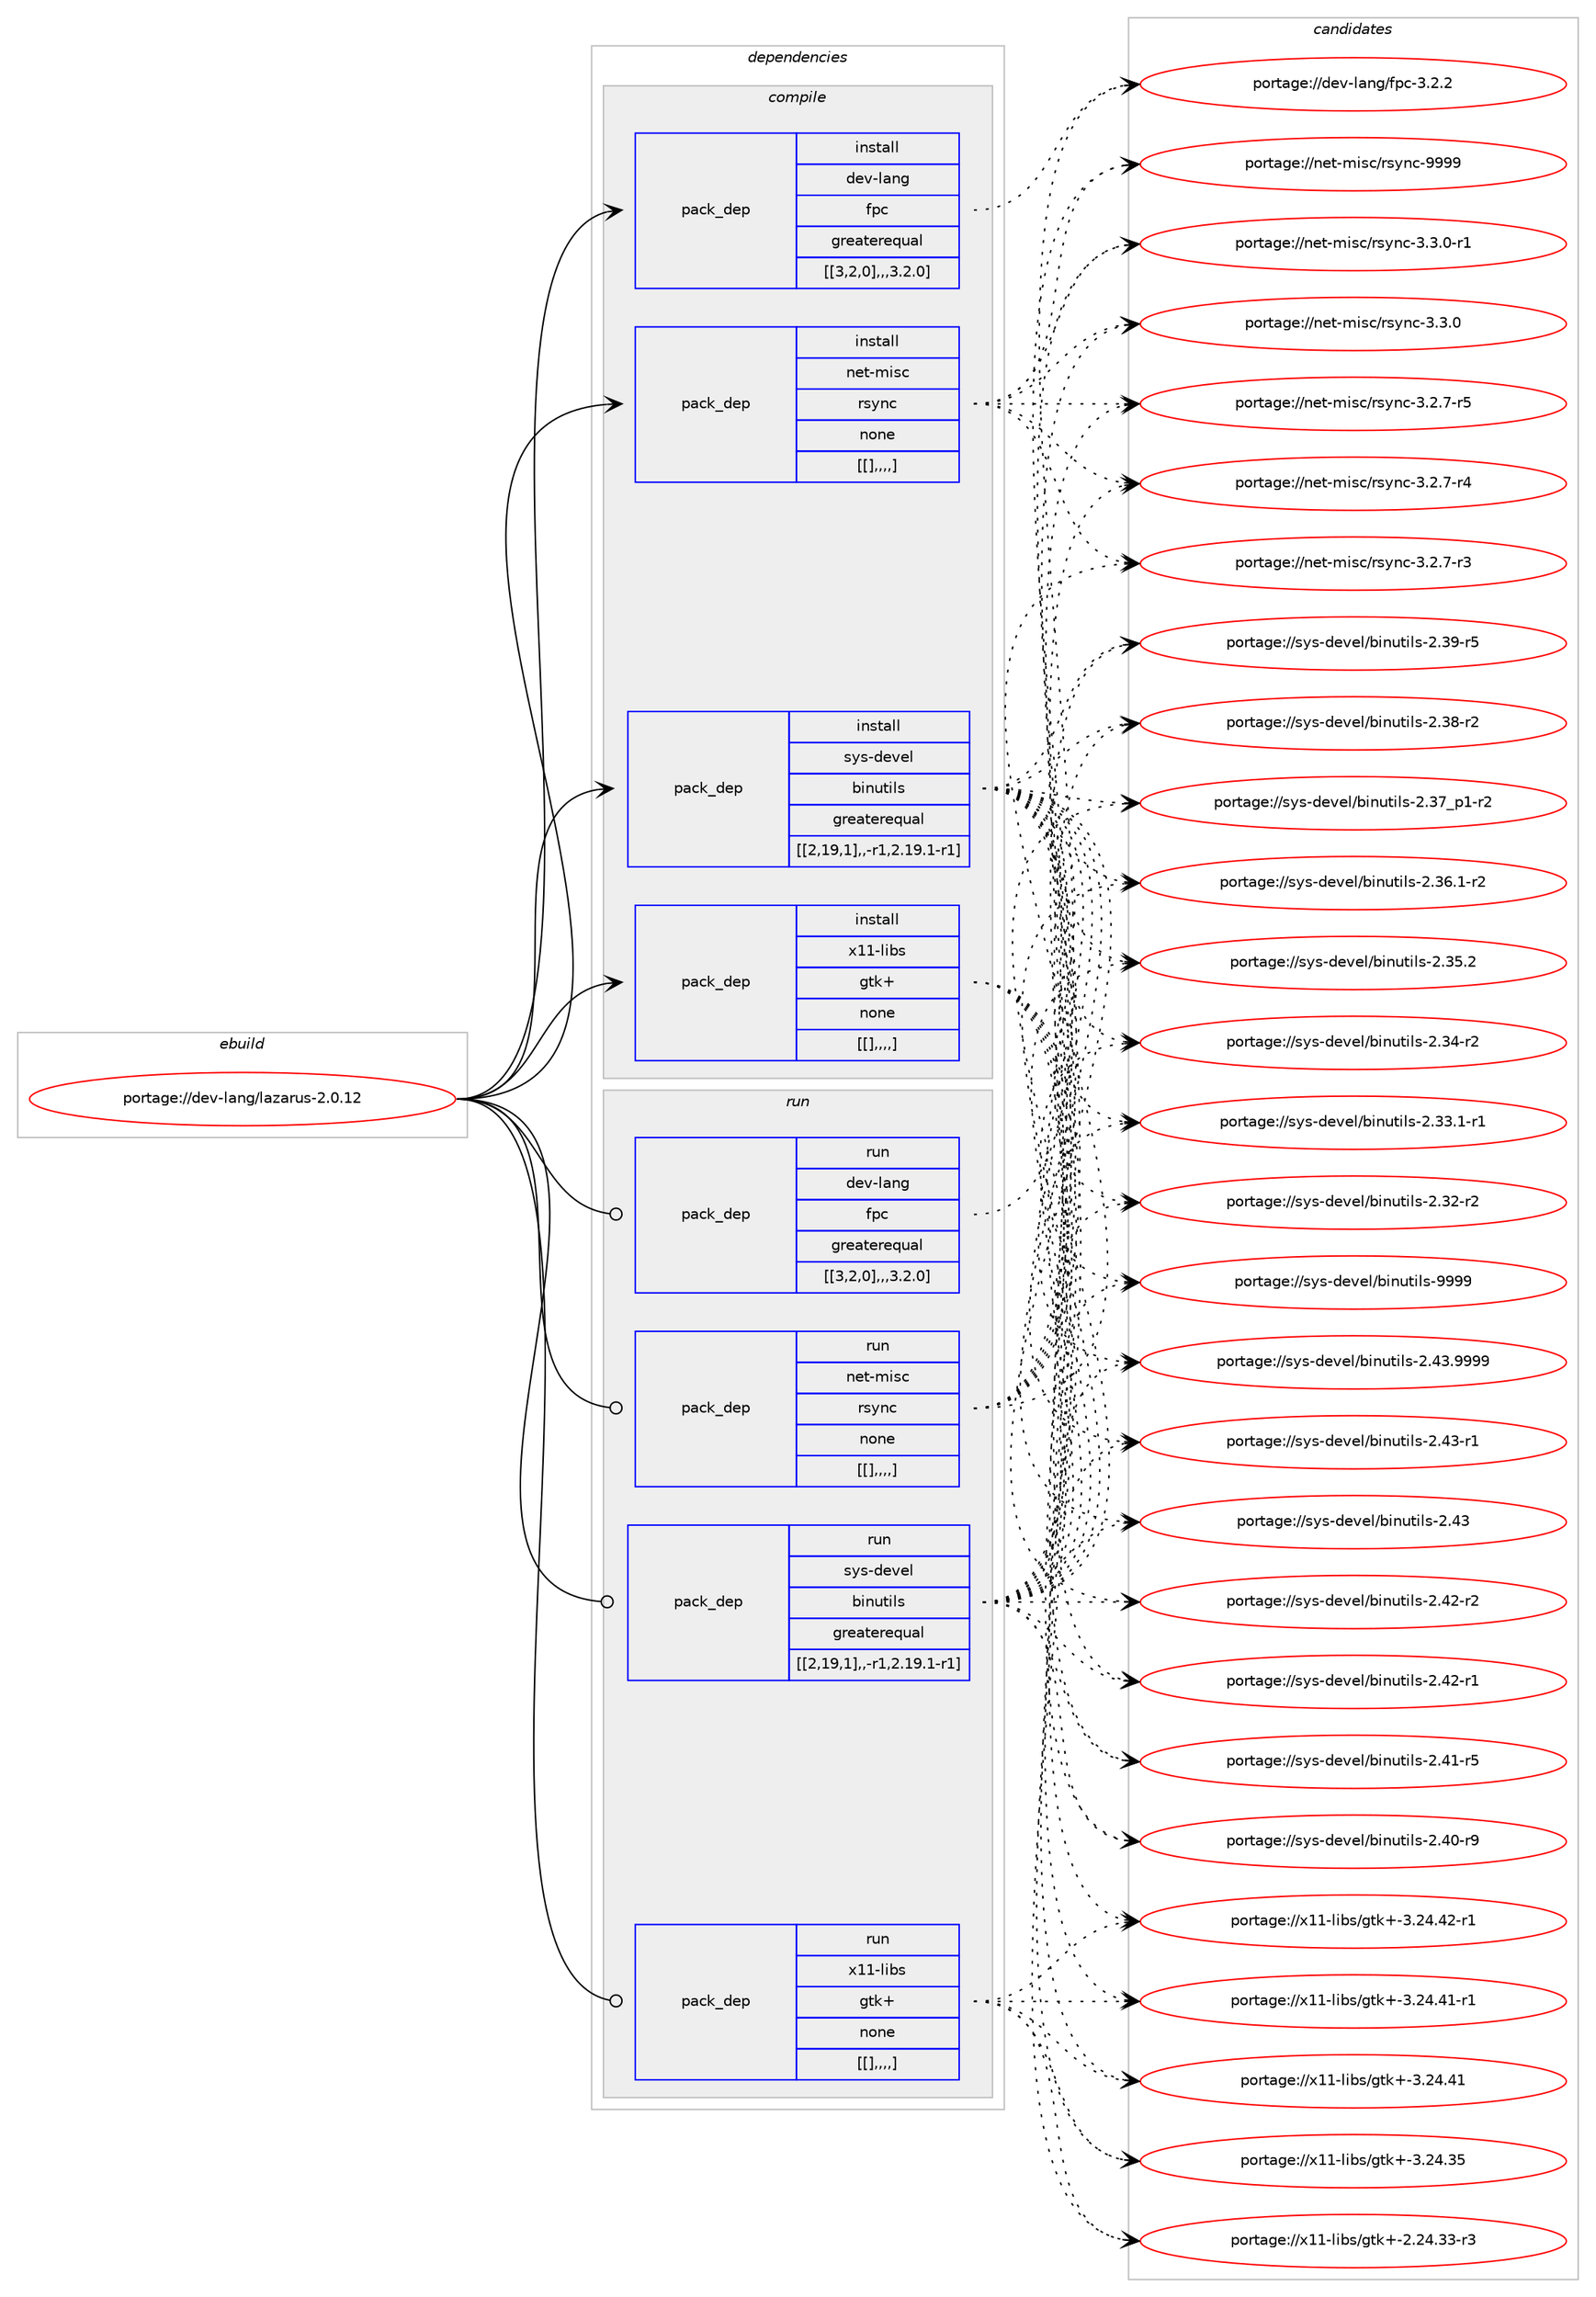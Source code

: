digraph prolog {

# *************
# Graph options
# *************

newrank=true;
concentrate=true;
compound=true;
graph [rankdir=LR,fontname=Helvetica,fontsize=10,ranksep=1.5];#, ranksep=2.5, nodesep=0.2];
edge  [arrowhead=vee];
node  [fontname=Helvetica,fontsize=10];

# **********
# The ebuild
# **********

subgraph cluster_leftcol {
color=gray;
label=<<i>ebuild</i>>;
id [label="portage://dev-lang/lazarus-2.0.12", color=red, width=4, href="../dev-lang/lazarus-2.0.12.svg"];
}

# ****************
# The dependencies
# ****************

subgraph cluster_midcol {
color=gray;
label=<<i>dependencies</i>>;
subgraph cluster_compile {
fillcolor="#eeeeee";
style=filled;
label=<<i>compile</i>>;
subgraph pack75582 {
dependency100086 [label=<<TABLE BORDER="0" CELLBORDER="1" CELLSPACING="0" CELLPADDING="4" WIDTH="220"><TR><TD ROWSPAN="6" CELLPADDING="30">pack_dep</TD></TR><TR><TD WIDTH="110">install</TD></TR><TR><TD>dev-lang</TD></TR><TR><TD>fpc</TD></TR><TR><TD>greaterequal</TD></TR><TR><TD>[[3,2,0],,,3.2.0]</TD></TR></TABLE>>, shape=none, color=blue];
}
id:e -> dependency100086:w [weight=20,style="solid",arrowhead="vee"];
subgraph pack75583 {
dependency100087 [label=<<TABLE BORDER="0" CELLBORDER="1" CELLSPACING="0" CELLPADDING="4" WIDTH="220"><TR><TD ROWSPAN="6" CELLPADDING="30">pack_dep</TD></TR><TR><TD WIDTH="110">install</TD></TR><TR><TD>net-misc</TD></TR><TR><TD>rsync</TD></TR><TR><TD>none</TD></TR><TR><TD>[[],,,,]</TD></TR></TABLE>>, shape=none, color=blue];
}
id:e -> dependency100087:w [weight=20,style="solid",arrowhead="vee"];
subgraph pack75584 {
dependency100088 [label=<<TABLE BORDER="0" CELLBORDER="1" CELLSPACING="0" CELLPADDING="4" WIDTH="220"><TR><TD ROWSPAN="6" CELLPADDING="30">pack_dep</TD></TR><TR><TD WIDTH="110">install</TD></TR><TR><TD>sys-devel</TD></TR><TR><TD>binutils</TD></TR><TR><TD>greaterequal</TD></TR><TR><TD>[[2,19,1],,-r1,2.19.1-r1]</TD></TR></TABLE>>, shape=none, color=blue];
}
id:e -> dependency100088:w [weight=20,style="solid",arrowhead="vee"];
subgraph pack75585 {
dependency100089 [label=<<TABLE BORDER="0" CELLBORDER="1" CELLSPACING="0" CELLPADDING="4" WIDTH="220"><TR><TD ROWSPAN="6" CELLPADDING="30">pack_dep</TD></TR><TR><TD WIDTH="110">install</TD></TR><TR><TD>x11-libs</TD></TR><TR><TD>gtk+</TD></TR><TR><TD>none</TD></TR><TR><TD>[[],,,,]</TD></TR></TABLE>>, shape=none, color=blue];
}
id:e -> dependency100089:w [weight=20,style="solid",arrowhead="vee"];
}
subgraph cluster_compileandrun {
fillcolor="#eeeeee";
style=filled;
label=<<i>compile and run</i>>;
}
subgraph cluster_run {
fillcolor="#eeeeee";
style=filled;
label=<<i>run</i>>;
subgraph pack75586 {
dependency100090 [label=<<TABLE BORDER="0" CELLBORDER="1" CELLSPACING="0" CELLPADDING="4" WIDTH="220"><TR><TD ROWSPAN="6" CELLPADDING="30">pack_dep</TD></TR><TR><TD WIDTH="110">run</TD></TR><TR><TD>dev-lang</TD></TR><TR><TD>fpc</TD></TR><TR><TD>greaterequal</TD></TR><TR><TD>[[3,2,0],,,3.2.0]</TD></TR></TABLE>>, shape=none, color=blue];
}
id:e -> dependency100090:w [weight=20,style="solid",arrowhead="odot"];
subgraph pack75587 {
dependency100091 [label=<<TABLE BORDER="0" CELLBORDER="1" CELLSPACING="0" CELLPADDING="4" WIDTH="220"><TR><TD ROWSPAN="6" CELLPADDING="30">pack_dep</TD></TR><TR><TD WIDTH="110">run</TD></TR><TR><TD>net-misc</TD></TR><TR><TD>rsync</TD></TR><TR><TD>none</TD></TR><TR><TD>[[],,,,]</TD></TR></TABLE>>, shape=none, color=blue];
}
id:e -> dependency100091:w [weight=20,style="solid",arrowhead="odot"];
subgraph pack75588 {
dependency100092 [label=<<TABLE BORDER="0" CELLBORDER="1" CELLSPACING="0" CELLPADDING="4" WIDTH="220"><TR><TD ROWSPAN="6" CELLPADDING="30">pack_dep</TD></TR><TR><TD WIDTH="110">run</TD></TR><TR><TD>sys-devel</TD></TR><TR><TD>binutils</TD></TR><TR><TD>greaterequal</TD></TR><TR><TD>[[2,19,1],,-r1,2.19.1-r1]</TD></TR></TABLE>>, shape=none, color=blue];
}
id:e -> dependency100092:w [weight=20,style="solid",arrowhead="odot"];
subgraph pack75589 {
dependency100093 [label=<<TABLE BORDER="0" CELLBORDER="1" CELLSPACING="0" CELLPADDING="4" WIDTH="220"><TR><TD ROWSPAN="6" CELLPADDING="30">pack_dep</TD></TR><TR><TD WIDTH="110">run</TD></TR><TR><TD>x11-libs</TD></TR><TR><TD>gtk+</TD></TR><TR><TD>none</TD></TR><TR><TD>[[],,,,]</TD></TR></TABLE>>, shape=none, color=blue];
}
id:e -> dependency100093:w [weight=20,style="solid",arrowhead="odot"];
}
}

# **************
# The candidates
# **************

subgraph cluster_choices {
rank=same;
color=gray;
label=<<i>candidates</i>>;

subgraph choice75582 {
color=black;
nodesep=1;
choice10010111845108971101034710211299455146504650 [label="portage://dev-lang/fpc-3.2.2", color=red, width=4,href="../dev-lang/fpc-3.2.2.svg"];
dependency100086:e -> choice10010111845108971101034710211299455146504650:w [style=dotted,weight="100"];
}
subgraph choice75583 {
color=black;
nodesep=1;
choice110101116451091051159947114115121110994557575757 [label="portage://net-misc/rsync-9999", color=red, width=4,href="../net-misc/rsync-9999.svg"];
choice110101116451091051159947114115121110994551465146484511449 [label="portage://net-misc/rsync-3.3.0-r1", color=red, width=4,href="../net-misc/rsync-3.3.0-r1.svg"];
choice11010111645109105115994711411512111099455146514648 [label="portage://net-misc/rsync-3.3.0", color=red, width=4,href="../net-misc/rsync-3.3.0.svg"];
choice110101116451091051159947114115121110994551465046554511453 [label="portage://net-misc/rsync-3.2.7-r5", color=red, width=4,href="../net-misc/rsync-3.2.7-r5.svg"];
choice110101116451091051159947114115121110994551465046554511452 [label="portage://net-misc/rsync-3.2.7-r4", color=red, width=4,href="../net-misc/rsync-3.2.7-r4.svg"];
choice110101116451091051159947114115121110994551465046554511451 [label="portage://net-misc/rsync-3.2.7-r3", color=red, width=4,href="../net-misc/rsync-3.2.7-r3.svg"];
dependency100087:e -> choice110101116451091051159947114115121110994557575757:w [style=dotted,weight="100"];
dependency100087:e -> choice110101116451091051159947114115121110994551465146484511449:w [style=dotted,weight="100"];
dependency100087:e -> choice11010111645109105115994711411512111099455146514648:w [style=dotted,weight="100"];
dependency100087:e -> choice110101116451091051159947114115121110994551465046554511453:w [style=dotted,weight="100"];
dependency100087:e -> choice110101116451091051159947114115121110994551465046554511452:w [style=dotted,weight="100"];
dependency100087:e -> choice110101116451091051159947114115121110994551465046554511451:w [style=dotted,weight="100"];
}
subgraph choice75584 {
color=black;
nodesep=1;
choice1151211154510010111810110847981051101171161051081154557575757 [label="portage://sys-devel/binutils-9999", color=red, width=4,href="../sys-devel/binutils-9999.svg"];
choice11512111545100101118101108479810511011711610510811545504652514657575757 [label="portage://sys-devel/binutils-2.43.9999", color=red, width=4,href="../sys-devel/binutils-2.43.9999.svg"];
choice11512111545100101118101108479810511011711610510811545504652514511449 [label="portage://sys-devel/binutils-2.43-r1", color=red, width=4,href="../sys-devel/binutils-2.43-r1.svg"];
choice1151211154510010111810110847981051101171161051081154550465251 [label="portage://sys-devel/binutils-2.43", color=red, width=4,href="../sys-devel/binutils-2.43.svg"];
choice11512111545100101118101108479810511011711610510811545504652504511450 [label="portage://sys-devel/binutils-2.42-r2", color=red, width=4,href="../sys-devel/binutils-2.42-r2.svg"];
choice11512111545100101118101108479810511011711610510811545504652504511449 [label="portage://sys-devel/binutils-2.42-r1", color=red, width=4,href="../sys-devel/binutils-2.42-r1.svg"];
choice11512111545100101118101108479810511011711610510811545504652494511453 [label="portage://sys-devel/binutils-2.41-r5", color=red, width=4,href="../sys-devel/binutils-2.41-r5.svg"];
choice11512111545100101118101108479810511011711610510811545504652484511457 [label="portage://sys-devel/binutils-2.40-r9", color=red, width=4,href="../sys-devel/binutils-2.40-r9.svg"];
choice11512111545100101118101108479810511011711610510811545504651574511453 [label="portage://sys-devel/binutils-2.39-r5", color=red, width=4,href="../sys-devel/binutils-2.39-r5.svg"];
choice11512111545100101118101108479810511011711610510811545504651564511450 [label="portage://sys-devel/binutils-2.38-r2", color=red, width=4,href="../sys-devel/binutils-2.38-r2.svg"];
choice115121115451001011181011084798105110117116105108115455046515595112494511450 [label="portage://sys-devel/binutils-2.37_p1-r2", color=red, width=4,href="../sys-devel/binutils-2.37_p1-r2.svg"];
choice115121115451001011181011084798105110117116105108115455046515446494511450 [label="portage://sys-devel/binutils-2.36.1-r2", color=red, width=4,href="../sys-devel/binutils-2.36.1-r2.svg"];
choice11512111545100101118101108479810511011711610510811545504651534650 [label="portage://sys-devel/binutils-2.35.2", color=red, width=4,href="../sys-devel/binutils-2.35.2.svg"];
choice11512111545100101118101108479810511011711610510811545504651524511450 [label="portage://sys-devel/binutils-2.34-r2", color=red, width=4,href="../sys-devel/binutils-2.34-r2.svg"];
choice115121115451001011181011084798105110117116105108115455046515146494511449 [label="portage://sys-devel/binutils-2.33.1-r1", color=red, width=4,href="../sys-devel/binutils-2.33.1-r1.svg"];
choice11512111545100101118101108479810511011711610510811545504651504511450 [label="portage://sys-devel/binutils-2.32-r2", color=red, width=4,href="../sys-devel/binutils-2.32-r2.svg"];
dependency100088:e -> choice1151211154510010111810110847981051101171161051081154557575757:w [style=dotted,weight="100"];
dependency100088:e -> choice11512111545100101118101108479810511011711610510811545504652514657575757:w [style=dotted,weight="100"];
dependency100088:e -> choice11512111545100101118101108479810511011711610510811545504652514511449:w [style=dotted,weight="100"];
dependency100088:e -> choice1151211154510010111810110847981051101171161051081154550465251:w [style=dotted,weight="100"];
dependency100088:e -> choice11512111545100101118101108479810511011711610510811545504652504511450:w [style=dotted,weight="100"];
dependency100088:e -> choice11512111545100101118101108479810511011711610510811545504652504511449:w [style=dotted,weight="100"];
dependency100088:e -> choice11512111545100101118101108479810511011711610510811545504652494511453:w [style=dotted,weight="100"];
dependency100088:e -> choice11512111545100101118101108479810511011711610510811545504652484511457:w [style=dotted,weight="100"];
dependency100088:e -> choice11512111545100101118101108479810511011711610510811545504651574511453:w [style=dotted,weight="100"];
dependency100088:e -> choice11512111545100101118101108479810511011711610510811545504651564511450:w [style=dotted,weight="100"];
dependency100088:e -> choice115121115451001011181011084798105110117116105108115455046515595112494511450:w [style=dotted,weight="100"];
dependency100088:e -> choice115121115451001011181011084798105110117116105108115455046515446494511450:w [style=dotted,weight="100"];
dependency100088:e -> choice11512111545100101118101108479810511011711610510811545504651534650:w [style=dotted,weight="100"];
dependency100088:e -> choice11512111545100101118101108479810511011711610510811545504651524511450:w [style=dotted,weight="100"];
dependency100088:e -> choice115121115451001011181011084798105110117116105108115455046515146494511449:w [style=dotted,weight="100"];
dependency100088:e -> choice11512111545100101118101108479810511011711610510811545504651504511450:w [style=dotted,weight="100"];
}
subgraph choice75585 {
color=black;
nodesep=1;
choice12049494510810598115471031161074345514650524652504511449 [label="portage://x11-libs/gtk+-3.24.42-r1", color=red, width=4,href="../x11-libs/gtk+-3.24.42-r1.svg"];
choice12049494510810598115471031161074345514650524652494511449 [label="portage://x11-libs/gtk+-3.24.41-r1", color=red, width=4,href="../x11-libs/gtk+-3.24.41-r1.svg"];
choice1204949451081059811547103116107434551465052465249 [label="portage://x11-libs/gtk+-3.24.41", color=red, width=4,href="../x11-libs/gtk+-3.24.41.svg"];
choice1204949451081059811547103116107434551465052465153 [label="portage://x11-libs/gtk+-3.24.35", color=red, width=4,href="../x11-libs/gtk+-3.24.35.svg"];
choice12049494510810598115471031161074345504650524651514511451 [label="portage://x11-libs/gtk+-2.24.33-r3", color=red, width=4,href="../x11-libs/gtk+-2.24.33-r3.svg"];
dependency100089:e -> choice12049494510810598115471031161074345514650524652504511449:w [style=dotted,weight="100"];
dependency100089:e -> choice12049494510810598115471031161074345514650524652494511449:w [style=dotted,weight="100"];
dependency100089:e -> choice1204949451081059811547103116107434551465052465249:w [style=dotted,weight="100"];
dependency100089:e -> choice1204949451081059811547103116107434551465052465153:w [style=dotted,weight="100"];
dependency100089:e -> choice12049494510810598115471031161074345504650524651514511451:w [style=dotted,weight="100"];
}
subgraph choice75586 {
color=black;
nodesep=1;
choice10010111845108971101034710211299455146504650 [label="portage://dev-lang/fpc-3.2.2", color=red, width=4,href="../dev-lang/fpc-3.2.2.svg"];
dependency100090:e -> choice10010111845108971101034710211299455146504650:w [style=dotted,weight="100"];
}
subgraph choice75587 {
color=black;
nodesep=1;
choice110101116451091051159947114115121110994557575757 [label="portage://net-misc/rsync-9999", color=red, width=4,href="../net-misc/rsync-9999.svg"];
choice110101116451091051159947114115121110994551465146484511449 [label="portage://net-misc/rsync-3.3.0-r1", color=red, width=4,href="../net-misc/rsync-3.3.0-r1.svg"];
choice11010111645109105115994711411512111099455146514648 [label="portage://net-misc/rsync-3.3.0", color=red, width=4,href="../net-misc/rsync-3.3.0.svg"];
choice110101116451091051159947114115121110994551465046554511453 [label="portage://net-misc/rsync-3.2.7-r5", color=red, width=4,href="../net-misc/rsync-3.2.7-r5.svg"];
choice110101116451091051159947114115121110994551465046554511452 [label="portage://net-misc/rsync-3.2.7-r4", color=red, width=4,href="../net-misc/rsync-3.2.7-r4.svg"];
choice110101116451091051159947114115121110994551465046554511451 [label="portage://net-misc/rsync-3.2.7-r3", color=red, width=4,href="../net-misc/rsync-3.2.7-r3.svg"];
dependency100091:e -> choice110101116451091051159947114115121110994557575757:w [style=dotted,weight="100"];
dependency100091:e -> choice110101116451091051159947114115121110994551465146484511449:w [style=dotted,weight="100"];
dependency100091:e -> choice11010111645109105115994711411512111099455146514648:w [style=dotted,weight="100"];
dependency100091:e -> choice110101116451091051159947114115121110994551465046554511453:w [style=dotted,weight="100"];
dependency100091:e -> choice110101116451091051159947114115121110994551465046554511452:w [style=dotted,weight="100"];
dependency100091:e -> choice110101116451091051159947114115121110994551465046554511451:w [style=dotted,weight="100"];
}
subgraph choice75588 {
color=black;
nodesep=1;
choice1151211154510010111810110847981051101171161051081154557575757 [label="portage://sys-devel/binutils-9999", color=red, width=4,href="../sys-devel/binutils-9999.svg"];
choice11512111545100101118101108479810511011711610510811545504652514657575757 [label="portage://sys-devel/binutils-2.43.9999", color=red, width=4,href="../sys-devel/binutils-2.43.9999.svg"];
choice11512111545100101118101108479810511011711610510811545504652514511449 [label="portage://sys-devel/binutils-2.43-r1", color=red, width=4,href="../sys-devel/binutils-2.43-r1.svg"];
choice1151211154510010111810110847981051101171161051081154550465251 [label="portage://sys-devel/binutils-2.43", color=red, width=4,href="../sys-devel/binutils-2.43.svg"];
choice11512111545100101118101108479810511011711610510811545504652504511450 [label="portage://sys-devel/binutils-2.42-r2", color=red, width=4,href="../sys-devel/binutils-2.42-r2.svg"];
choice11512111545100101118101108479810511011711610510811545504652504511449 [label="portage://sys-devel/binutils-2.42-r1", color=red, width=4,href="../sys-devel/binutils-2.42-r1.svg"];
choice11512111545100101118101108479810511011711610510811545504652494511453 [label="portage://sys-devel/binutils-2.41-r5", color=red, width=4,href="../sys-devel/binutils-2.41-r5.svg"];
choice11512111545100101118101108479810511011711610510811545504652484511457 [label="portage://sys-devel/binutils-2.40-r9", color=red, width=4,href="../sys-devel/binutils-2.40-r9.svg"];
choice11512111545100101118101108479810511011711610510811545504651574511453 [label="portage://sys-devel/binutils-2.39-r5", color=red, width=4,href="../sys-devel/binutils-2.39-r5.svg"];
choice11512111545100101118101108479810511011711610510811545504651564511450 [label="portage://sys-devel/binutils-2.38-r2", color=red, width=4,href="../sys-devel/binutils-2.38-r2.svg"];
choice115121115451001011181011084798105110117116105108115455046515595112494511450 [label="portage://sys-devel/binutils-2.37_p1-r2", color=red, width=4,href="../sys-devel/binutils-2.37_p1-r2.svg"];
choice115121115451001011181011084798105110117116105108115455046515446494511450 [label="portage://sys-devel/binutils-2.36.1-r2", color=red, width=4,href="../sys-devel/binutils-2.36.1-r2.svg"];
choice11512111545100101118101108479810511011711610510811545504651534650 [label="portage://sys-devel/binutils-2.35.2", color=red, width=4,href="../sys-devel/binutils-2.35.2.svg"];
choice11512111545100101118101108479810511011711610510811545504651524511450 [label="portage://sys-devel/binutils-2.34-r2", color=red, width=4,href="../sys-devel/binutils-2.34-r2.svg"];
choice115121115451001011181011084798105110117116105108115455046515146494511449 [label="portage://sys-devel/binutils-2.33.1-r1", color=red, width=4,href="../sys-devel/binutils-2.33.1-r1.svg"];
choice11512111545100101118101108479810511011711610510811545504651504511450 [label="portage://sys-devel/binutils-2.32-r2", color=red, width=4,href="../sys-devel/binutils-2.32-r2.svg"];
dependency100092:e -> choice1151211154510010111810110847981051101171161051081154557575757:w [style=dotted,weight="100"];
dependency100092:e -> choice11512111545100101118101108479810511011711610510811545504652514657575757:w [style=dotted,weight="100"];
dependency100092:e -> choice11512111545100101118101108479810511011711610510811545504652514511449:w [style=dotted,weight="100"];
dependency100092:e -> choice1151211154510010111810110847981051101171161051081154550465251:w [style=dotted,weight="100"];
dependency100092:e -> choice11512111545100101118101108479810511011711610510811545504652504511450:w [style=dotted,weight="100"];
dependency100092:e -> choice11512111545100101118101108479810511011711610510811545504652504511449:w [style=dotted,weight="100"];
dependency100092:e -> choice11512111545100101118101108479810511011711610510811545504652494511453:w [style=dotted,weight="100"];
dependency100092:e -> choice11512111545100101118101108479810511011711610510811545504652484511457:w [style=dotted,weight="100"];
dependency100092:e -> choice11512111545100101118101108479810511011711610510811545504651574511453:w [style=dotted,weight="100"];
dependency100092:e -> choice11512111545100101118101108479810511011711610510811545504651564511450:w [style=dotted,weight="100"];
dependency100092:e -> choice115121115451001011181011084798105110117116105108115455046515595112494511450:w [style=dotted,weight="100"];
dependency100092:e -> choice115121115451001011181011084798105110117116105108115455046515446494511450:w [style=dotted,weight="100"];
dependency100092:e -> choice11512111545100101118101108479810511011711610510811545504651534650:w [style=dotted,weight="100"];
dependency100092:e -> choice11512111545100101118101108479810511011711610510811545504651524511450:w [style=dotted,weight="100"];
dependency100092:e -> choice115121115451001011181011084798105110117116105108115455046515146494511449:w [style=dotted,weight="100"];
dependency100092:e -> choice11512111545100101118101108479810511011711610510811545504651504511450:w [style=dotted,weight="100"];
}
subgraph choice75589 {
color=black;
nodesep=1;
choice12049494510810598115471031161074345514650524652504511449 [label="portage://x11-libs/gtk+-3.24.42-r1", color=red, width=4,href="../x11-libs/gtk+-3.24.42-r1.svg"];
choice12049494510810598115471031161074345514650524652494511449 [label="portage://x11-libs/gtk+-3.24.41-r1", color=red, width=4,href="../x11-libs/gtk+-3.24.41-r1.svg"];
choice1204949451081059811547103116107434551465052465249 [label="portage://x11-libs/gtk+-3.24.41", color=red, width=4,href="../x11-libs/gtk+-3.24.41.svg"];
choice1204949451081059811547103116107434551465052465153 [label="portage://x11-libs/gtk+-3.24.35", color=red, width=4,href="../x11-libs/gtk+-3.24.35.svg"];
choice12049494510810598115471031161074345504650524651514511451 [label="portage://x11-libs/gtk+-2.24.33-r3", color=red, width=4,href="../x11-libs/gtk+-2.24.33-r3.svg"];
dependency100093:e -> choice12049494510810598115471031161074345514650524652504511449:w [style=dotted,weight="100"];
dependency100093:e -> choice12049494510810598115471031161074345514650524652494511449:w [style=dotted,weight="100"];
dependency100093:e -> choice1204949451081059811547103116107434551465052465249:w [style=dotted,weight="100"];
dependency100093:e -> choice1204949451081059811547103116107434551465052465153:w [style=dotted,weight="100"];
dependency100093:e -> choice12049494510810598115471031161074345504650524651514511451:w [style=dotted,weight="100"];
}
}

}
